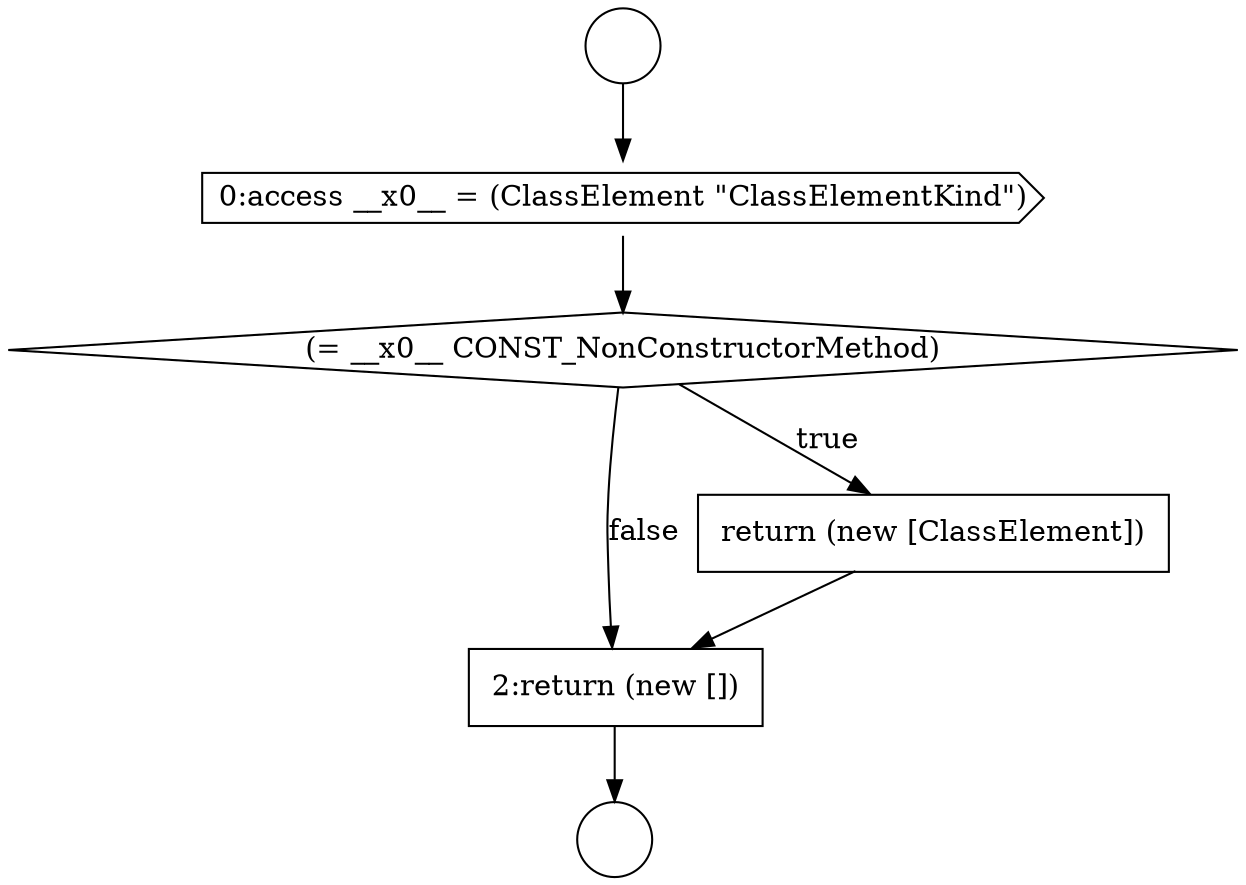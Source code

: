 digraph {
  node9621 [shape=circle label=" " color="black" fillcolor="white" style=filled]
  node9625 [shape=none, margin=0, label=<<font color="black">
    <table border="0" cellborder="1" cellspacing="0" cellpadding="10">
      <tr><td align="left">2:return (new [])</td></tr>
    </table>
  </font>> color="black" fillcolor="white" style=filled]
  node9624 [shape=none, margin=0, label=<<font color="black">
    <table border="0" cellborder="1" cellspacing="0" cellpadding="10">
      <tr><td align="left">return (new [ClassElement])</td></tr>
    </table>
  </font>> color="black" fillcolor="white" style=filled]
  node9620 [shape=circle label=" " color="black" fillcolor="white" style=filled]
  node9623 [shape=diamond, label=<<font color="black">(= __x0__ CONST_NonConstructorMethod)</font>> color="black" fillcolor="white" style=filled]
  node9622 [shape=cds, label=<<font color="black">0:access __x0__ = (ClassElement &quot;ClassElementKind&quot;)</font>> color="black" fillcolor="white" style=filled]
  node9622 -> node9623 [ color="black"]
  node9623 -> node9624 [label=<<font color="black">true</font>> color="black"]
  node9623 -> node9625 [label=<<font color="black">false</font>> color="black"]
  node9624 -> node9625 [ color="black"]
  node9625 -> node9621 [ color="black"]
  node9620 -> node9622 [ color="black"]
}
